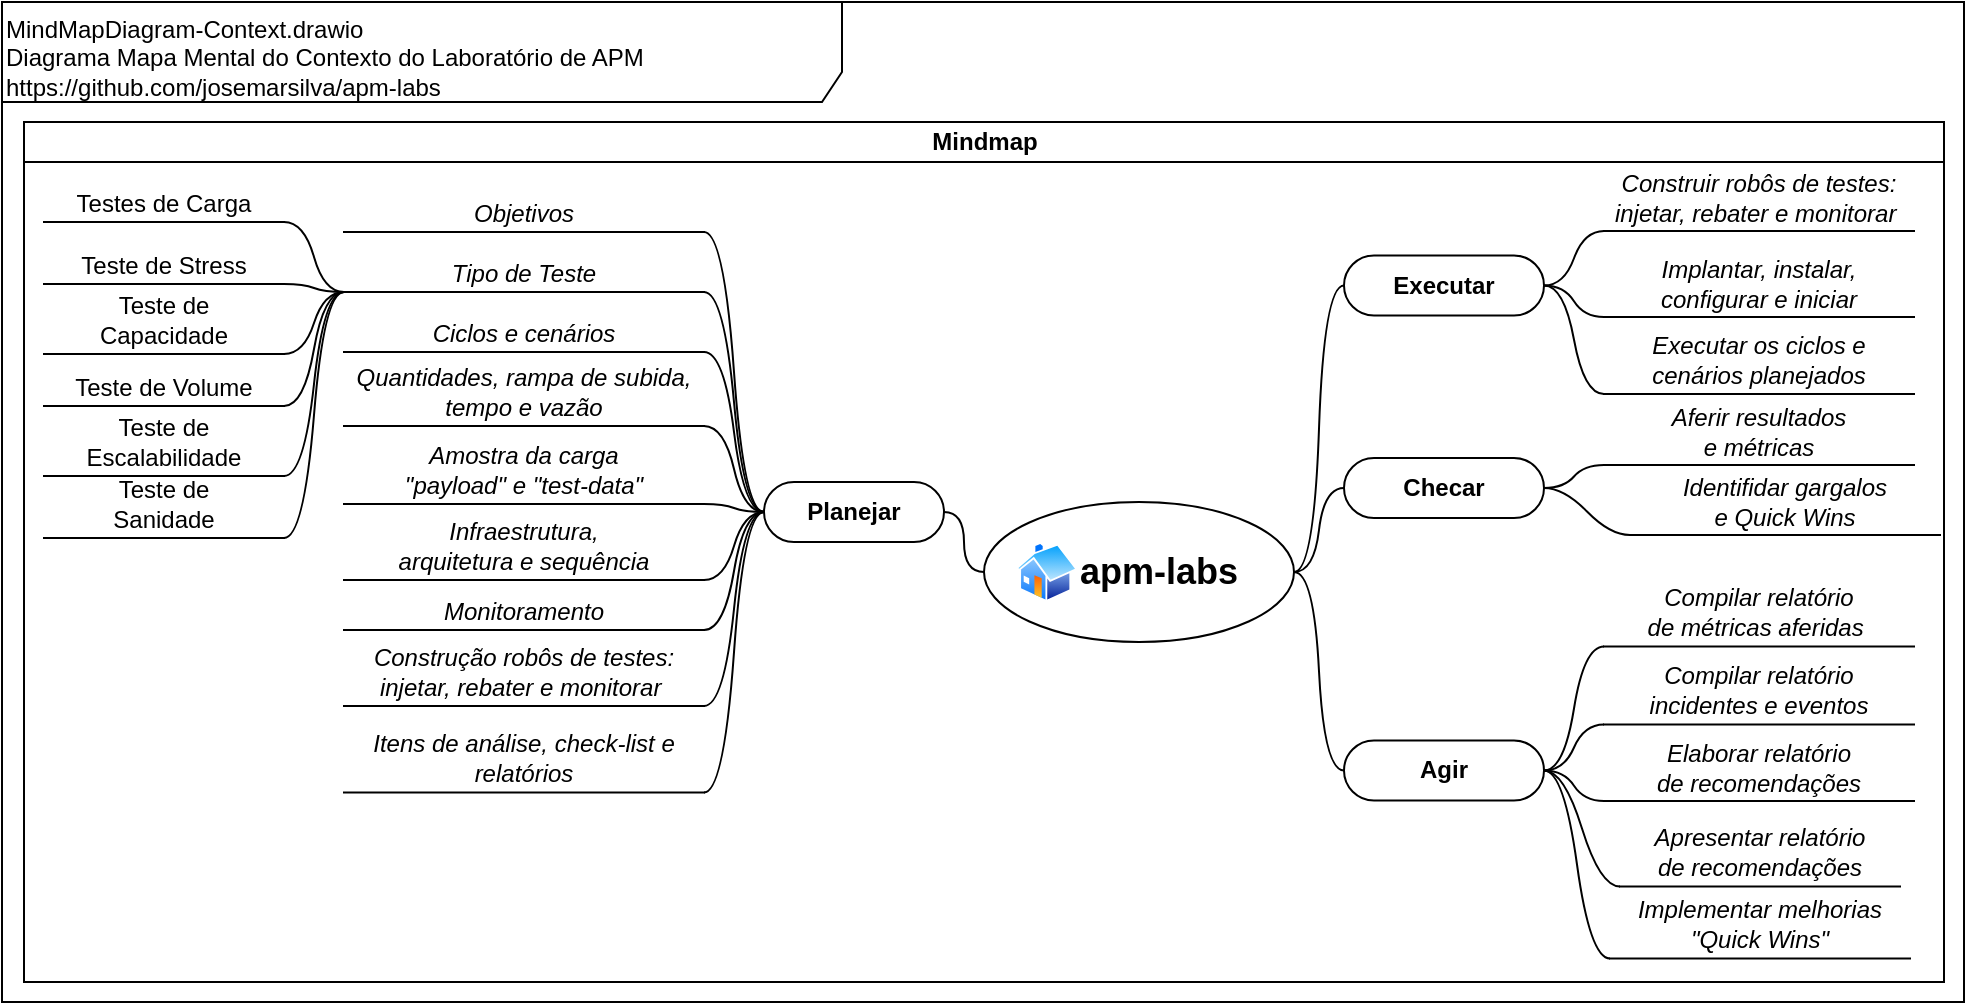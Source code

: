 <mxfile version="13.9.5" type="device"><diagram id="526JFKrqtkbu5Ab86iZz" name="Página-1"><mxGraphModel dx="526" dy="371" grid="1" gridSize="10" guides="1" tooltips="1" connect="1" arrows="1" fold="1" page="1" pageScale="1" pageWidth="827" pageHeight="1169" math="0" shadow="0"><root><mxCell id="0"/><mxCell id="1" parent="0"/><mxCell id="5jpJCo4kvUvBawqh1GSk-1" value="&lt;div&gt;&lt;/div&gt;MindMapDiagram-Context.drawio&lt;br&gt;Diagrama Mapa Mental do Contexto do Laboratório de APM&lt;br&gt;https://github.com/josemarsilva/apm-labs" style="shape=umlFrame;whiteSpace=wrap;html=1;width=420;height=50;verticalAlign=top;align=left;" parent="1" vertex="1"><mxGeometry x="9" y="10" width="981" height="500" as="geometry"/></mxCell><mxCell id="5jpJCo4kvUvBawqh1GSk-2" value="Mindmap" style="swimlane;html=1;startSize=20;horizontal=1;containerType=tree;" parent="1" vertex="1"><mxGeometry x="20" y="70" width="960" height="430" as="geometry"/></mxCell><mxCell id="5jpJCo4kvUvBawqh1GSk-3" value="" style="edgeStyle=entityRelationEdgeStyle;startArrow=none;endArrow=none;segment=10;curved=1;" parent="1" source="5jpJCo4kvUvBawqh1GSk-7" target="5jpJCo4kvUvBawqh1GSk-8" edge="1"><mxGeometry relative="1" as="geometry"><mxPoint x="670" y="225" as="sourcePoint"/></mxGeometry></mxCell><mxCell id="5jpJCo4kvUvBawqh1GSk-5" value="" style="edgeStyle=entityRelationEdgeStyle;startArrow=none;endArrow=none;segment=10;curved=1;" parent="1" source="5jpJCo4kvUvBawqh1GSk-7" target="5jpJCo4kvUvBawqh1GSk-10" edge="1"><mxGeometry relative="1" as="geometry"/></mxCell><mxCell id="5jpJCo4kvUvBawqh1GSk-7" value="&amp;nbsp; &amp;nbsp; apm-labs" style="ellipse;whiteSpace=wrap;html=1;align=center;treeFolding=1;treeMoving=1;newEdgeStyle={&quot;edgeStyle&quot;:&quot;entityRelationEdgeStyle&quot;,&quot;startArrow&quot;:&quot;none&quot;,&quot;endArrow&quot;:&quot;none&quot;,&quot;segment&quot;:10,&quot;curved&quot;:1};fontStyle=1;fontSize=18;" parent="1" vertex="1"><mxGeometry x="500" y="260" width="155" height="70" as="geometry"/></mxCell><mxCell id="5jpJCo4kvUvBawqh1GSk-8" value="Executar" style="whiteSpace=wrap;html=1;rounded=1;arcSize=50;align=center;verticalAlign=middle;strokeWidth=1;autosize=1;spacing=4;treeFolding=1;treeMoving=1;newEdgeStyle={&quot;edgeStyle&quot;:&quot;entityRelationEdgeStyle&quot;,&quot;startArrow&quot;:&quot;none&quot;,&quot;endArrow&quot;:&quot;none&quot;,&quot;segment&quot;:10,&quot;curved&quot;:1};fontStyle=1" parent="1" vertex="1"><mxGeometry x="680" y="136.75" width="100" height="30" as="geometry"/></mxCell><mxCell id="5jpJCo4kvUvBawqh1GSk-10" value="Planejar" style="whiteSpace=wrap;html=1;rounded=1;arcSize=50;align=center;verticalAlign=middle;strokeWidth=1;autosize=1;spacing=4;treeFolding=1;treeMoving=1;newEdgeStyle={&quot;edgeStyle&quot;:&quot;entityRelationEdgeStyle&quot;,&quot;startArrow&quot;:&quot;none&quot;,&quot;endArrow&quot;:&quot;none&quot;,&quot;segment&quot;:10,&quot;curved&quot;:1};fontStyle=1" parent="1" vertex="1"><mxGeometry x="390" y="250" width="90" height="30" as="geometry"/></mxCell><mxCell id="z-45aeA4fQFJTD9TVWNZ-1" value="&lt;span style=&quot;font-style: italic&quot;&gt;Construir robôs de testes:&lt;/span&gt;&lt;br style=&quot;font-style: italic&quot;&gt;&lt;span style=&quot;font-style: italic&quot;&gt;injetar, rebater e monitorar&amp;nbsp;&lt;/span&gt;" style="whiteSpace=wrap;html=1;shape=partialRectangle;top=0;left=0;bottom=1;right=0;points=[[0,1],[1,1]];fillColor=none;align=center;verticalAlign=bottom;routingCenterY=0.5;snapToPoint=1;recursiveResize=0;autosize=1;treeFolding=1;treeMoving=1;newEdgeStyle={&quot;edgeStyle&quot;:&quot;entityRelationEdgeStyle&quot;,&quot;startArrow&quot;:&quot;none&quot;,&quot;endArrow&quot;:&quot;none&quot;,&quot;segment&quot;:10,&quot;curved&quot;:1};" parent="1" vertex="1"><mxGeometry x="810" y="94.5" width="155" height="30" as="geometry"/></mxCell><mxCell id="z-45aeA4fQFJTD9TVWNZ-2" value="" style="edgeStyle=entityRelationEdgeStyle;startArrow=none;endArrow=none;segment=10;curved=1;exitX=1;exitY=0.5;exitDx=0;exitDy=0;entryX=0;entryY=1;entryDx=0;entryDy=0;" parent="1" source="5jpJCo4kvUvBawqh1GSk-8" target="z-45aeA4fQFJTD9TVWNZ-1" edge="1"><mxGeometry relative="1" as="geometry"><mxPoint x="860" y="128.75" as="sourcePoint"/><mxPoint x="810" y="72.75" as="targetPoint"/></mxGeometry></mxCell><mxCell id="z-45aeA4fQFJTD9TVWNZ-10" value="" style="edgeStyle=entityRelationEdgeStyle;startArrow=none;endArrow=none;segment=10;curved=1;exitX=1;exitY=0.5;exitDx=0;exitDy=0;entryX=0;entryY=1;entryDx=0;entryDy=0;" parent="1" source="5jpJCo4kvUvBawqh1GSk-8" target="t8AFz7zGlczwiMV8qD_G-16" edge="1"><mxGeometry relative="1" as="geometry"><mxPoint x="810" y="152.75" as="sourcePoint"/><mxPoint x="820" y="175.75" as="targetPoint"/></mxGeometry></mxCell><mxCell id="7fiooWQBaUIvVht02LMV-9" value="" style="aspect=fixed;perimeter=ellipsePerimeter;html=1;align=center;shadow=0;dashed=0;spacingTop=3;image;image=img/lib/active_directory/home.svg;fontSize=18;" parent="1" vertex="1"><mxGeometry x="516" y="280" width="30.93" height="30" as="geometry"/></mxCell><mxCell id="yPJVkPXfMKi2O3OA4Feh-3" value="" style="edgeStyle=entityRelationEdgeStyle;startArrow=none;endArrow=none;segment=10;curved=1;" parent="1" source="5jpJCo4kvUvBawqh1GSk-7" target="yPJVkPXfMKi2O3OA4Feh-4" edge="1"><mxGeometry relative="1" as="geometry"><mxPoint x="670" y="225" as="sourcePoint"/></mxGeometry></mxCell><mxCell id="yPJVkPXfMKi2O3OA4Feh-4" value="Checar" style="whiteSpace=wrap;html=1;rounded=1;arcSize=50;align=center;verticalAlign=middle;strokeWidth=1;autosize=1;spacing=4;treeFolding=1;treeMoving=1;newEdgeStyle={&quot;edgeStyle&quot;:&quot;entityRelationEdgeStyle&quot;,&quot;startArrow&quot;:&quot;none&quot;,&quot;endArrow&quot;:&quot;none&quot;,&quot;segment&quot;:10,&quot;curved&quot;:1};fontStyle=1" parent="1" vertex="1"><mxGeometry x="680" y="238" width="100" height="30" as="geometry"/></mxCell><mxCell id="yPJVkPXfMKi2O3OA4Feh-30" value="Agir" style="whiteSpace=wrap;html=1;rounded=1;arcSize=50;align=center;verticalAlign=middle;strokeWidth=1;autosize=1;spacing=4;treeFolding=1;treeMoving=1;newEdgeStyle={&quot;edgeStyle&quot;:&quot;entityRelationEdgeStyle&quot;,&quot;startArrow&quot;:&quot;none&quot;,&quot;endArrow&quot;:&quot;none&quot;,&quot;segment&quot;:10,&quot;curved&quot;:1};fontStyle=1" parent="1" vertex="1"><mxGeometry x="680" y="379.25" width="100" height="30" as="geometry"/></mxCell><mxCell id="yPJVkPXfMKi2O3OA4Feh-31" value="" style="edgeStyle=entityRelationEdgeStyle;startArrow=none;endArrow=none;segment=10;curved=1;exitX=0;exitY=0.5;exitDx=0;exitDy=0;" parent="1" source="yPJVkPXfMKi2O3OA4Feh-30" target="5jpJCo4kvUvBawqh1GSk-7" edge="1"><mxGeometry relative="1" as="geometry"><mxPoint x="390" y="355" as="sourcePoint"/><mxPoint x="670" y="225" as="targetPoint"/></mxGeometry></mxCell><mxCell id="hPfSnDvZx1q7UJ1CCEyf-2" value="Tipo de Teste" style="whiteSpace=wrap;html=1;shape=partialRectangle;top=0;left=0;bottom=1;right=0;points=[[0,1],[1,1]];fillColor=none;align=center;verticalAlign=bottom;routingCenterY=0.5;snapToPoint=1;recursiveResize=0;autosize=1;treeFolding=1;treeMoving=1;newEdgeStyle={&quot;edgeStyle&quot;:&quot;entityRelationEdgeStyle&quot;,&quot;startArrow&quot;:&quot;none&quot;,&quot;endArrow&quot;:&quot;none&quot;,&quot;segment&quot;:10,&quot;curved&quot;:1};fontStyle=2" parent="1" vertex="1"><mxGeometry x="180" y="135" width="180" height="20" as="geometry"/></mxCell><mxCell id="hPfSnDvZx1q7UJ1CCEyf-1" value="" style="edgeStyle=entityRelationEdgeStyle;startArrow=none;endArrow=none;segment=10;curved=1;exitX=0;exitY=0.5;exitDx=0;exitDy=0;" parent="1" source="5jpJCo4kvUvBawqh1GSk-10" target="hPfSnDvZx1q7UJ1CCEyf-2" edge="1"><mxGeometry relative="1" as="geometry"><mxPoint x="795" y="320" as="sourcePoint"/></mxGeometry></mxCell><mxCell id="hPfSnDvZx1q7UJ1CCEyf-6" value="Ciclos e cenários" style="whiteSpace=wrap;html=1;shape=partialRectangle;top=0;left=0;bottom=1;right=0;points=[[0,1],[1,1]];fillColor=none;align=center;verticalAlign=bottom;routingCenterY=0.5;snapToPoint=1;recursiveResize=0;autosize=1;treeFolding=1;treeMoving=1;newEdgeStyle={&quot;edgeStyle&quot;:&quot;entityRelationEdgeStyle&quot;,&quot;startArrow&quot;:&quot;none&quot;,&quot;endArrow&quot;:&quot;none&quot;,&quot;segment&quot;:10,&quot;curved&quot;:1};fontStyle=2" parent="1" vertex="1"><mxGeometry x="180" y="165" width="180" height="20" as="geometry"/></mxCell><mxCell id="hPfSnDvZx1q7UJ1CCEyf-7" value="" style="edgeStyle=entityRelationEdgeStyle;startArrow=none;endArrow=none;segment=10;curved=1;exitX=0;exitY=0.5;exitDx=0;exitDy=0;" parent="1" source="5jpJCo4kvUvBawqh1GSk-10" target="hPfSnDvZx1q7UJ1CCEyf-6" edge="1"><mxGeometry relative="1" as="geometry"><mxPoint x="420" y="280" as="sourcePoint"/></mxGeometry></mxCell><mxCell id="7fiooWQBaUIvVht02LMV-14" value="Quantidades, rampa de subida, tempo e vazão" style="whiteSpace=wrap;html=1;shape=partialRectangle;top=0;left=0;bottom=1;right=0;points=[[0,1],[1,1]];fillColor=none;align=center;verticalAlign=bottom;routingCenterY=0.5;snapToPoint=1;recursiveResize=0;autosize=1;treeFolding=1;treeMoving=1;newEdgeStyle={&quot;edgeStyle&quot;:&quot;entityRelationEdgeStyle&quot;,&quot;startArrow&quot;:&quot;none&quot;,&quot;endArrow&quot;:&quot;none&quot;,&quot;segment&quot;:10,&quot;curved&quot;:1};fontStyle=2" parent="1" vertex="1"><mxGeometry x="180" y="202" width="180" height="20" as="geometry"/></mxCell><mxCell id="7fiooWQBaUIvVht02LMV-15" value="" style="edgeStyle=entityRelationEdgeStyle;startArrow=none;endArrow=none;segment=10;curved=1;" parent="1" source="5jpJCo4kvUvBawqh1GSk-10" target="7fiooWQBaUIvVht02LMV-14" edge="1"><mxGeometry relative="1" as="geometry"><mxPoint x="334" y="321" as="sourcePoint"/></mxGeometry></mxCell><mxCell id="7fiooWQBaUIvVht02LMV-16" value="Amostra da carga &lt;br&gt;&quot;&lt;span&gt;payload&lt;/span&gt;&quot; e &quot;t&lt;span&gt;est-data&lt;/span&gt;&quot;" style="whiteSpace=wrap;html=1;shape=partialRectangle;top=0;left=0;bottom=1;right=0;points=[[0,1],[1,1]];fillColor=none;align=center;verticalAlign=bottom;routingCenterY=0.5;snapToPoint=1;recursiveResize=0;autosize=1;treeFolding=1;treeMoving=1;newEdgeStyle={&quot;edgeStyle&quot;:&quot;entityRelationEdgeStyle&quot;,&quot;startArrow&quot;:&quot;none&quot;,&quot;endArrow&quot;:&quot;none&quot;,&quot;segment&quot;:10,&quot;curved&quot;:1};fontStyle=2" parent="1" vertex="1"><mxGeometry x="180" y="231" width="180" height="30" as="geometry"/></mxCell><mxCell id="7fiooWQBaUIvVht02LMV-17" value="" style="edgeStyle=entityRelationEdgeStyle;startArrow=none;endArrow=none;segment=10;curved=1;" parent="1" source="5jpJCo4kvUvBawqh1GSk-10" target="7fiooWQBaUIvVht02LMV-16" edge="1"><mxGeometry relative="1" as="geometry"><mxPoint x="355" y="289" as="sourcePoint"/></mxGeometry></mxCell><mxCell id="7fiooWQBaUIvVht02LMV-18" value="Infraestrutura, &lt;br&gt;arquitetura e sequência" style="whiteSpace=wrap;html=1;shape=partialRectangle;top=0;left=0;bottom=1;right=0;points=[[0,1],[1,1]];fillColor=none;align=center;verticalAlign=bottom;routingCenterY=0.5;snapToPoint=1;recursiveResize=0;autosize=1;treeFolding=1;treeMoving=1;newEdgeStyle={&quot;edgeStyle&quot;:&quot;entityRelationEdgeStyle&quot;,&quot;startArrow&quot;:&quot;none&quot;,&quot;endArrow&quot;:&quot;none&quot;,&quot;segment&quot;:10,&quot;curved&quot;:1};fontStyle=2" parent="1" vertex="1"><mxGeometry x="180" y="269" width="180" height="30" as="geometry"/></mxCell><mxCell id="7fiooWQBaUIvVht02LMV-19" value="" style="edgeStyle=entityRelationEdgeStyle;startArrow=none;endArrow=none;segment=10;curved=1;exitX=0;exitY=0.5;exitDx=0;exitDy=0;" parent="1" source="5jpJCo4kvUvBawqh1GSk-10" target="7fiooWQBaUIvVht02LMV-18" edge="1"><mxGeometry relative="1" as="geometry"><mxPoint x="365" y="319" as="sourcePoint"/></mxGeometry></mxCell><mxCell id="7fiooWQBaUIvVht02LMV-20" value="Objetivos" style="whiteSpace=wrap;html=1;shape=partialRectangle;top=0;left=0;bottom=1;right=0;points=[[0,1],[1,1]];fillColor=none;align=center;verticalAlign=bottom;routingCenterY=0.5;snapToPoint=1;recursiveResize=0;autosize=1;treeFolding=1;treeMoving=1;newEdgeStyle={&quot;edgeStyle&quot;:&quot;entityRelationEdgeStyle&quot;,&quot;startArrow&quot;:&quot;none&quot;,&quot;endArrow&quot;:&quot;none&quot;,&quot;segment&quot;:10,&quot;curved&quot;:1};fontStyle=2" parent="1" vertex="1"><mxGeometry x="180" y="105" width="180" height="20" as="geometry"/></mxCell><mxCell id="7fiooWQBaUIvVht02LMV-21" value="" style="edgeStyle=entityRelationEdgeStyle;startArrow=none;endArrow=none;segment=10;curved=1;exitX=0;exitY=0.5;exitDx=0;exitDy=0;" parent="1" source="5jpJCo4kvUvBawqh1GSk-10" target="7fiooWQBaUIvVht02LMV-20" edge="1"><mxGeometry relative="1" as="geometry"><mxPoint x="365" y="319" as="sourcePoint"/></mxGeometry></mxCell><mxCell id="7fiooWQBaUIvVht02LMV-22" value="Monitoramento" style="whiteSpace=wrap;html=1;shape=partialRectangle;top=0;left=0;bottom=1;right=0;points=[[0,1],[1,1]];fillColor=none;align=center;verticalAlign=bottom;routingCenterY=0.5;snapToPoint=1;recursiveResize=0;autosize=1;treeFolding=1;treeMoving=1;newEdgeStyle={&quot;edgeStyle&quot;:&quot;entityRelationEdgeStyle&quot;,&quot;startArrow&quot;:&quot;none&quot;,&quot;endArrow&quot;:&quot;none&quot;,&quot;segment&quot;:10,&quot;curved&quot;:1};fontStyle=2" parent="1" vertex="1"><mxGeometry x="180" y="304" width="180" height="20" as="geometry"/></mxCell><mxCell id="7fiooWQBaUIvVht02LMV-23" value="" style="edgeStyle=entityRelationEdgeStyle;startArrow=none;endArrow=none;segment=10;curved=1;exitX=0;exitY=0.5;exitDx=0;exitDy=0;" parent="1" source="5jpJCo4kvUvBawqh1GSk-10" target="7fiooWQBaUIvVht02LMV-22" edge="1"><mxGeometry relative="1" as="geometry"><mxPoint x="365" y="283" as="sourcePoint"/></mxGeometry></mxCell><mxCell id="t8AFz7zGlczwiMV8qD_G-16" value="Implantar, instalar,&lt;br&gt;configurar e iniciar" style="whiteSpace=wrap;html=1;shape=partialRectangle;top=0;left=0;bottom=1;right=0;points=[[0,1],[1,1]];fillColor=none;align=center;verticalAlign=bottom;routingCenterY=0.5;snapToPoint=1;recursiveResize=0;autosize=1;treeFolding=1;treeMoving=1;newEdgeStyle={&quot;edgeStyle&quot;:&quot;entityRelationEdgeStyle&quot;,&quot;startArrow&quot;:&quot;none&quot;,&quot;endArrow&quot;:&quot;none&quot;,&quot;segment&quot;:10,&quot;curved&quot;:1};fontStyle=2" parent="1" vertex="1"><mxGeometry x="810" y="137.5" width="155" height="30" as="geometry"/></mxCell><mxCell id="4mfQJ9ojiIPA_v2mMtt_-1" value="Construção robôs de testes:&lt;br&gt;injetar, rebater e monitorar&amp;nbsp;" style="whiteSpace=wrap;html=1;shape=partialRectangle;top=0;left=0;bottom=1;right=0;points=[[0,1],[1,1]];fillColor=none;align=center;verticalAlign=bottom;routingCenterY=0.5;snapToPoint=1;recursiveResize=0;autosize=1;treeFolding=1;treeMoving=1;newEdgeStyle={&quot;edgeStyle&quot;:&quot;entityRelationEdgeStyle&quot;,&quot;startArrow&quot;:&quot;none&quot;,&quot;endArrow&quot;:&quot;none&quot;,&quot;segment&quot;:10,&quot;curved&quot;:1};fontStyle=2" parent="1" vertex="1"><mxGeometry x="180" y="332" width="180" height="30" as="geometry"/></mxCell><mxCell id="4mfQJ9ojiIPA_v2mMtt_-2" value="" style="edgeStyle=entityRelationEdgeStyle;startArrow=none;endArrow=none;segment=10;curved=1;exitX=0;exitY=0.5;exitDx=0;exitDy=0;" parent="1" source="5jpJCo4kvUvBawqh1GSk-10" target="4mfQJ9ojiIPA_v2mMtt_-1" edge="1"><mxGeometry relative="1" as="geometry"><mxPoint x="369.5" y="310" as="sourcePoint"/></mxGeometry></mxCell><mxCell id="4mfQJ9ojiIPA_v2mMtt_-5" value="Teste de Stress" style="whiteSpace=wrap;html=1;shape=partialRectangle;top=0;left=0;bottom=1;right=0;points=[[0,1],[1,1]];fillColor=none;align=center;verticalAlign=bottom;routingCenterY=0.5;snapToPoint=1;recursiveResize=0;autosize=1;treeFolding=1;treeMoving=1;newEdgeStyle={&quot;edgeStyle&quot;:&quot;entityRelationEdgeStyle&quot;,&quot;startArrow&quot;:&quot;none&quot;,&quot;endArrow&quot;:&quot;none&quot;,&quot;segment&quot;:10,&quot;curved&quot;:1};fontStyle=0" parent="1" vertex="1"><mxGeometry x="30" y="131" width="120" height="20" as="geometry"/></mxCell><mxCell id="4mfQJ9ojiIPA_v2mMtt_-3" value="Testes de Carga" style="whiteSpace=wrap;html=1;shape=partialRectangle;top=0;left=0;bottom=1;right=0;points=[[0,1],[1,1]];fillColor=none;align=center;verticalAlign=bottom;routingCenterY=0.5;snapToPoint=1;recursiveResize=0;autosize=1;treeFolding=1;treeMoving=1;newEdgeStyle={&quot;edgeStyle&quot;:&quot;entityRelationEdgeStyle&quot;,&quot;startArrow&quot;:&quot;none&quot;,&quot;endArrow&quot;:&quot;none&quot;,&quot;segment&quot;:10,&quot;curved&quot;:1};fontStyle=0" parent="1" vertex="1"><mxGeometry x="30" y="100" width="120" height="20" as="geometry"/></mxCell><mxCell id="4mfQJ9ojiIPA_v2mMtt_-11" value="Teste de &lt;br&gt;Capacidade" style="whiteSpace=wrap;html=1;shape=partialRectangle;top=0;left=0;bottom=1;right=0;points=[[0,1],[1,1]];fillColor=none;align=center;verticalAlign=bottom;routingCenterY=0.5;snapToPoint=1;recursiveResize=0;autosize=1;treeFolding=1;treeMoving=1;newEdgeStyle={&quot;edgeStyle&quot;:&quot;entityRelationEdgeStyle&quot;,&quot;startArrow&quot;:&quot;none&quot;,&quot;endArrow&quot;:&quot;none&quot;,&quot;segment&quot;:10,&quot;curved&quot;:1};fontStyle=0" parent="1" vertex="1"><mxGeometry x="30" y="156" width="120" height="30" as="geometry"/></mxCell><mxCell id="4mfQJ9ojiIPA_v2mMtt_-16" value="" style="edgeStyle=entityRelationEdgeStyle;startArrow=none;endArrow=none;segment=10;curved=1;exitX=0;exitY=1;exitDx=0;exitDy=0;entryX=1;entryY=1;entryDx=0;entryDy=0;" parent="1" source="hPfSnDvZx1q7UJ1CCEyf-2" target="4mfQJ9ojiIPA_v2mMtt_-3" edge="1"><mxGeometry relative="1" as="geometry"><mxPoint x="379.5" y="275" as="sourcePoint"/><mxPoint x="340" y="179" as="targetPoint"/></mxGeometry></mxCell><mxCell id="4mfQJ9ojiIPA_v2mMtt_-17" value="" style="edgeStyle=entityRelationEdgeStyle;startArrow=none;endArrow=none;segment=10;curved=1;exitX=0;exitY=1;exitDx=0;exitDy=0;entryX=1;entryY=1;entryDx=0;entryDy=0;" parent="1" source="hPfSnDvZx1q7UJ1CCEyf-2" target="4mfQJ9ojiIPA_v2mMtt_-5" edge="1"><mxGeometry relative="1" as="geometry"><mxPoint x="190" y="178.75" as="sourcePoint"/><mxPoint x="135" y="109" as="targetPoint"/></mxGeometry></mxCell><mxCell id="4mfQJ9ojiIPA_v2mMtt_-19" value="" style="edgeStyle=entityRelationEdgeStyle;startArrow=none;endArrow=none;segment=10;curved=1;entryX=1;entryY=1;entryDx=0;entryDy=0;exitX=0;exitY=1;exitDx=0;exitDy=0;" parent="1" source="hPfSnDvZx1q7UJ1CCEyf-2" target="4mfQJ9ojiIPA_v2mMtt_-11" edge="1"><mxGeometry relative="1" as="geometry"><mxPoint x="180" y="169" as="sourcePoint"/><mxPoint x="340" y="451" as="targetPoint"/></mxGeometry></mxCell><mxCell id="4mfQJ9ojiIPA_v2mMtt_-20" value="Teste de Volume" style="whiteSpace=wrap;html=1;shape=partialRectangle;top=0;left=0;bottom=1;right=0;points=[[0,1],[1,1]];fillColor=none;align=center;verticalAlign=bottom;routingCenterY=0.5;snapToPoint=1;recursiveResize=0;autosize=1;treeFolding=1;treeMoving=1;newEdgeStyle={&quot;edgeStyle&quot;:&quot;entityRelationEdgeStyle&quot;,&quot;startArrow&quot;:&quot;none&quot;,&quot;endArrow&quot;:&quot;none&quot;,&quot;segment&quot;:10,&quot;curved&quot;:1};fontStyle=0" parent="1" vertex="1"><mxGeometry x="30" y="192" width="120" height="20" as="geometry"/></mxCell><mxCell id="4mfQJ9ojiIPA_v2mMtt_-21" value="Teste de &lt;br&gt;Escalabilidade" style="whiteSpace=wrap;html=1;shape=partialRectangle;top=0;left=0;bottom=1;right=0;points=[[0,1],[1,1]];fillColor=none;align=center;verticalAlign=bottom;routingCenterY=0.5;snapToPoint=1;recursiveResize=0;autosize=1;treeFolding=1;treeMoving=1;newEdgeStyle={&quot;edgeStyle&quot;:&quot;entityRelationEdgeStyle&quot;,&quot;startArrow&quot;:&quot;none&quot;,&quot;endArrow&quot;:&quot;none&quot;,&quot;segment&quot;:10,&quot;curved&quot;:1};fontStyle=0" parent="1" vertex="1"><mxGeometry x="30" y="217" width="120" height="30" as="geometry"/></mxCell><mxCell id="4mfQJ9ojiIPA_v2mMtt_-22" value="" style="edgeStyle=entityRelationEdgeStyle;startArrow=none;endArrow=none;segment=10;curved=1;exitX=0;exitY=1;exitDx=0;exitDy=0;entryX=1;entryY=1;entryDx=0;entryDy=0;" parent="1" source="hPfSnDvZx1q7UJ1CCEyf-2" target="4mfQJ9ojiIPA_v2mMtt_-20" edge="1"><mxGeometry relative="1" as="geometry"><mxPoint x="180" y="226.75" as="sourcePoint"/><mxPoint x="135" y="167" as="targetPoint"/></mxGeometry></mxCell><mxCell id="4mfQJ9ojiIPA_v2mMtt_-23" value="" style="edgeStyle=entityRelationEdgeStyle;startArrow=none;endArrow=none;segment=10;curved=1;entryX=1;entryY=1;entryDx=0;entryDy=0;exitX=0;exitY=1;exitDx=0;exitDy=0;" parent="1" source="hPfSnDvZx1q7UJ1CCEyf-2" target="4mfQJ9ojiIPA_v2mMtt_-21" edge="1"><mxGeometry relative="1" as="geometry"><mxPoint x="180" y="226.75" as="sourcePoint"/><mxPoint x="340" y="509" as="targetPoint"/></mxGeometry></mxCell><mxCell id="Z6-aqRlGmaS48ML1cYJz-1" value="Compilar relatório &lt;br&gt;de métricas aferidas&amp;nbsp;" style="whiteSpace=wrap;html=1;shape=partialRectangle;top=0;left=0;bottom=1;right=0;points=[[0,1],[1,1]];fillColor=none;align=center;verticalAlign=bottom;routingCenterY=0.5;snapToPoint=1;recursiveResize=0;autosize=1;treeFolding=1;treeMoving=1;newEdgeStyle={&quot;edgeStyle&quot;:&quot;entityRelationEdgeStyle&quot;,&quot;startArrow&quot;:&quot;none&quot;,&quot;endArrow&quot;:&quot;none&quot;,&quot;segment&quot;:10,&quot;curved&quot;:1};fontStyle=2" parent="1" vertex="1"><mxGeometry x="810" y="302.25" width="155" height="30" as="geometry"/></mxCell><mxCell id="Z6-aqRlGmaS48ML1cYJz-2" value="" style="edgeStyle=entityRelationEdgeStyle;startArrow=none;endArrow=none;segment=10;curved=1;entryX=0;entryY=1;entryDx=0;entryDy=0;" parent="1" source="yPJVkPXfMKi2O3OA4Feh-30" target="Z6-aqRlGmaS48ML1cYJz-1" edge="1"><mxGeometry relative="1" as="geometry"><mxPoint x="780" y="436.75" as="sourcePoint"/><mxPoint x="810" y="357.75" as="targetPoint"/></mxGeometry></mxCell><mxCell id="Z6-aqRlGmaS48ML1cYJz-3" value="" style="edgeStyle=entityRelationEdgeStyle;startArrow=none;endArrow=none;segment=10;curved=1;entryX=0;entryY=1;entryDx=0;entryDy=0;" parent="1" source="yPJVkPXfMKi2O3OA4Feh-30" target="Z6-aqRlGmaS48ML1cYJz-4" edge="1"><mxGeometry relative="1" as="geometry"><mxPoint x="780" y="436.75" as="sourcePoint"/><mxPoint x="820" y="460.75" as="targetPoint"/></mxGeometry></mxCell><mxCell id="Z6-aqRlGmaS48ML1cYJz-4" value="Elaborar relatório&lt;br&gt;de recomendações" style="whiteSpace=wrap;html=1;shape=partialRectangle;top=0;left=0;bottom=1;right=0;points=[[0,1],[1,1]];fillColor=none;align=center;verticalAlign=bottom;routingCenterY=0.5;snapToPoint=1;recursiveResize=0;autosize=1;treeFolding=1;treeMoving=1;newEdgeStyle={&quot;edgeStyle&quot;:&quot;entityRelationEdgeStyle&quot;,&quot;startArrow&quot;:&quot;none&quot;,&quot;endArrow&quot;:&quot;none&quot;,&quot;segment&quot;:10,&quot;curved&quot;:1};fontStyle=2" parent="1" vertex="1"><mxGeometry x="810" y="379.5" width="155" height="30" as="geometry"/></mxCell><mxCell id="Z6-aqRlGmaS48ML1cYJz-5" value="Compilar relatório &lt;br&gt;incidentes e eventos" style="whiteSpace=wrap;html=1;shape=partialRectangle;top=0;left=0;bottom=1;right=0;points=[[0,1],[1,1]];fillColor=none;align=center;verticalAlign=bottom;routingCenterY=0.5;snapToPoint=1;recursiveResize=0;autosize=1;treeFolding=1;treeMoving=1;newEdgeStyle={&quot;edgeStyle&quot;:&quot;entityRelationEdgeStyle&quot;,&quot;startArrow&quot;:&quot;none&quot;,&quot;endArrow&quot;:&quot;none&quot;,&quot;segment&quot;:10,&quot;curved&quot;:1};fontStyle=2" parent="1" vertex="1"><mxGeometry x="810" y="341.25" width="155" height="30" as="geometry"/></mxCell><mxCell id="Z6-aqRlGmaS48ML1cYJz-6" value="" style="edgeStyle=entityRelationEdgeStyle;startArrow=none;endArrow=none;segment=10;curved=1;entryX=0;entryY=1;entryDx=0;entryDy=0;exitX=1;exitY=0.5;exitDx=0;exitDy=0;" parent="1" source="yPJVkPXfMKi2O3OA4Feh-30" target="Z6-aqRlGmaS48ML1cYJz-5" edge="1"><mxGeometry relative="1" as="geometry"><mxPoint x="780" y="479" as="sourcePoint"/><mxPoint x="810" y="401.75" as="targetPoint"/></mxGeometry></mxCell><mxCell id="B1Ot6P4v8ecZ2sSwvI-b-1" value="Aferir resultados &lt;br&gt;e métricas" style="whiteSpace=wrap;html=1;shape=partialRectangle;top=0;left=0;bottom=1;right=0;points=[[0,1],[1,1]];fillColor=none;align=center;verticalAlign=bottom;routingCenterY=0.5;snapToPoint=1;recursiveResize=0;autosize=1;treeFolding=1;treeMoving=1;newEdgeStyle={&quot;edgeStyle&quot;:&quot;entityRelationEdgeStyle&quot;,&quot;startArrow&quot;:&quot;none&quot;,&quot;endArrow&quot;:&quot;none&quot;,&quot;segment&quot;:10,&quot;curved&quot;:1};fontStyle=2" parent="1" vertex="1"><mxGeometry x="810" y="211.5" width="155" height="30" as="geometry"/></mxCell><mxCell id="B1Ot6P4v8ecZ2sSwvI-b-2" value="" style="edgeStyle=entityRelationEdgeStyle;startArrow=none;endArrow=none;segment=10;curved=1;entryX=0;entryY=1;entryDx=0;entryDy=0;exitX=1;exitY=0.5;exitDx=0;exitDy=0;" parent="1" source="yPJVkPXfMKi2O3OA4Feh-4" target="B1Ot6P4v8ecZ2sSwvI-b-1" edge="1"><mxGeometry relative="1" as="geometry"><mxPoint x="790" y="290.5" as="sourcePoint"/><mxPoint x="830" y="271.75" as="targetPoint"/></mxGeometry></mxCell><mxCell id="2q35EB44H681ve2xcO_0-2" value="Teste de &lt;br&gt;Sanidade" style="whiteSpace=wrap;html=1;shape=partialRectangle;top=0;left=0;bottom=1;right=0;points=[[0,1],[1,1]];fillColor=none;align=center;verticalAlign=bottom;routingCenterY=0.5;snapToPoint=1;recursiveResize=0;autosize=1;treeFolding=1;treeMoving=1;newEdgeStyle={&quot;edgeStyle&quot;:&quot;entityRelationEdgeStyle&quot;,&quot;startArrow&quot;:&quot;none&quot;,&quot;endArrow&quot;:&quot;none&quot;,&quot;segment&quot;:10,&quot;curved&quot;:1};fontStyle=0" parent="1" vertex="1"><mxGeometry x="30" y="248" width="120" height="30" as="geometry"/></mxCell><mxCell id="2q35EB44H681ve2xcO_0-3" value="" style="edgeStyle=entityRelationEdgeStyle;startArrow=none;endArrow=none;segment=10;curved=1;entryX=1;entryY=1;entryDx=0;entryDy=0;exitX=0;exitY=1;exitDx=0;exitDy=0;" parent="1" source="hPfSnDvZx1q7UJ1CCEyf-2" target="2q35EB44H681ve2xcO_0-2" edge="1"><mxGeometry relative="1" as="geometry"><mxPoint x="180" y="208.38" as="sourcePoint"/><mxPoint x="340" y="548.38" as="targetPoint"/></mxGeometry></mxCell><mxCell id="i1XFya0AeRZN2ldnW4jv-1" value="Itens de análise, check-list e relatórios" style="whiteSpace=wrap;html=1;shape=partialRectangle;top=0;left=0;bottom=1;right=0;points=[[0,1],[1,1]];fillColor=none;align=center;verticalAlign=bottom;routingCenterY=0.5;snapToPoint=1;recursiveResize=0;autosize=1;treeFolding=1;treeMoving=1;newEdgeStyle={&quot;edgeStyle&quot;:&quot;entityRelationEdgeStyle&quot;,&quot;startArrow&quot;:&quot;none&quot;,&quot;endArrow&quot;:&quot;none&quot;,&quot;segment&quot;:10,&quot;curved&quot;:1};fontStyle=2" parent="1" vertex="1"><mxGeometry x="180" y="385.25" width="180" height="20" as="geometry"/></mxCell><mxCell id="i1XFya0AeRZN2ldnW4jv-2" value="" style="edgeStyle=entityRelationEdgeStyle;startArrow=none;endArrow=none;segment=10;curved=1;exitX=0;exitY=0.5;exitDx=0;exitDy=0;entryX=1;entryY=1;entryDx=0;entryDy=0;" parent="1" source="5jpJCo4kvUvBawqh1GSk-10" target="i1XFya0AeRZN2ldnW4jv-1" edge="1"><mxGeometry relative="1" as="geometry"><mxPoint x="379.5" y="275" as="sourcePoint"/><mxPoint x="340" y="407" as="targetPoint"/></mxGeometry></mxCell><mxCell id="i1XFya0AeRZN2ldnW4jv-4" value="" style="edgeStyle=entityRelationEdgeStyle;startArrow=none;endArrow=none;segment=10;curved=1;exitX=1;exitY=0.5;exitDx=0;exitDy=0;entryX=0;entryY=1;entryDx=0;entryDy=0;" parent="1" source="5jpJCo4kvUvBawqh1GSk-8" target="i1XFya0AeRZN2ldnW4jv-5" edge="1"><mxGeometry relative="1" as="geometry"><mxPoint x="780" y="186" as="sourcePoint"/><mxPoint x="820" y="210" as="targetPoint"/></mxGeometry></mxCell><mxCell id="i1XFya0AeRZN2ldnW4jv-5" value="Executar os ciclos e cenários planejados" style="whiteSpace=wrap;html=1;shape=partialRectangle;top=0;left=0;bottom=1;right=0;points=[[0,1],[1,1]];fillColor=none;align=center;verticalAlign=bottom;routingCenterY=0.5;snapToPoint=1;recursiveResize=0;autosize=1;treeFolding=1;treeMoving=1;newEdgeStyle={&quot;edgeStyle&quot;:&quot;entityRelationEdgeStyle&quot;,&quot;startArrow&quot;:&quot;none&quot;,&quot;endArrow&quot;:&quot;none&quot;,&quot;segment&quot;:10,&quot;curved&quot;:1};fontStyle=2" parent="1" vertex="1"><mxGeometry x="810" y="186" width="155" height="20" as="geometry"/></mxCell><mxCell id="DwJ4UoB4KH_AAYR57JhB-1" value="Apresentar relatório&lt;br&gt;de recomendações" style="whiteSpace=wrap;html=1;shape=partialRectangle;top=0;left=0;bottom=1;right=0;points=[[0,1],[1,1]];fillColor=none;align=center;verticalAlign=bottom;routingCenterY=0.5;snapToPoint=1;recursiveResize=0;autosize=1;treeFolding=1;treeMoving=1;newEdgeStyle={&quot;edgeStyle&quot;:&quot;entityRelationEdgeStyle&quot;,&quot;startArrow&quot;:&quot;none&quot;,&quot;endArrow&quot;:&quot;none&quot;,&quot;segment&quot;:10,&quot;curved&quot;:1};fontStyle=2" parent="1" vertex="1"><mxGeometry x="818" y="422.25" width="140" height="30" as="geometry"/></mxCell><mxCell id="DwJ4UoB4KH_AAYR57JhB-2" value="" style="edgeStyle=entityRelationEdgeStyle;startArrow=none;endArrow=none;segment=10;curved=1;entryX=0;entryY=1;entryDx=0;entryDy=0;exitX=1;exitY=0.5;exitDx=0;exitDy=0;" parent="1" source="yPJVkPXfMKi2O3OA4Feh-30" target="DwJ4UoB4KH_AAYR57JhB-1" edge="1"><mxGeometry relative="1" as="geometry"><mxPoint x="790" y="400.25" as="sourcePoint"/><mxPoint x="820" y="427.25" as="targetPoint"/></mxGeometry></mxCell><mxCell id="DwJ4UoB4KH_AAYR57JhB-3" value="Implementar melhorias&lt;br&gt;&quot;Quick Wins&quot;" style="whiteSpace=wrap;html=1;shape=partialRectangle;top=0;left=0;bottom=1;right=0;points=[[0,1],[1,1]];fillColor=none;align=center;verticalAlign=bottom;routingCenterY=0.5;snapToPoint=1;recursiveResize=0;autosize=1;treeFolding=1;treeMoving=1;newEdgeStyle={&quot;edgeStyle&quot;:&quot;entityRelationEdgeStyle&quot;,&quot;startArrow&quot;:&quot;none&quot;,&quot;endArrow&quot;:&quot;none&quot;,&quot;segment&quot;:10,&quot;curved&quot;:1};fontStyle=2" parent="1" vertex="1"><mxGeometry x="813" y="458.25" width="150" height="30" as="geometry"/></mxCell><mxCell id="DwJ4UoB4KH_AAYR57JhB-4" value="" style="edgeStyle=entityRelationEdgeStyle;startArrow=none;endArrow=none;segment=10;curved=1;entryX=0;entryY=1;entryDx=0;entryDy=0;exitX=1;exitY=0.5;exitDx=0;exitDy=0;" parent="1" source="yPJVkPXfMKi2O3OA4Feh-30" target="DwJ4UoB4KH_AAYR57JhB-3" edge="1"><mxGeometry relative="1" as="geometry"><mxPoint x="780" y="392" as="sourcePoint"/><mxPoint x="820" y="463.25" as="targetPoint"/></mxGeometry></mxCell><mxCell id="oyuBxUNTYOQW28vTj37e-1" value="Identifidar gargalos&lt;br&gt;e&amp;nbsp;Quick Wins" style="whiteSpace=wrap;html=1;shape=partialRectangle;top=0;left=0;bottom=1;right=0;points=[[0,1],[1,1]];fillColor=none;align=center;verticalAlign=bottom;routingCenterY=0.5;snapToPoint=1;recursiveResize=0;autosize=1;treeFolding=1;treeMoving=1;newEdgeStyle={&quot;edgeStyle&quot;:&quot;entityRelationEdgeStyle&quot;,&quot;startArrow&quot;:&quot;none&quot;,&quot;endArrow&quot;:&quot;none&quot;,&quot;segment&quot;:10,&quot;curved&quot;:1};fontStyle=2" parent="1" vertex="1"><mxGeometry x="823" y="246.5" width="155" height="30" as="geometry"/></mxCell><mxCell id="oyuBxUNTYOQW28vTj37e-2" value="" style="edgeStyle=entityRelationEdgeStyle;startArrow=none;endArrow=none;segment=10;curved=1;entryX=0;entryY=1;entryDx=0;entryDy=0;exitX=1;exitY=0.5;exitDx=0;exitDy=0;" parent="1" source="yPJVkPXfMKi2O3OA4Feh-4" target="oyuBxUNTYOQW28vTj37e-1" edge="1"><mxGeometry relative="1" as="geometry"><mxPoint x="790" y="263" as="sourcePoint"/><mxPoint x="810" y="252" as="targetPoint"/></mxGeometry></mxCell></root></mxGraphModel></diagram></mxfile>